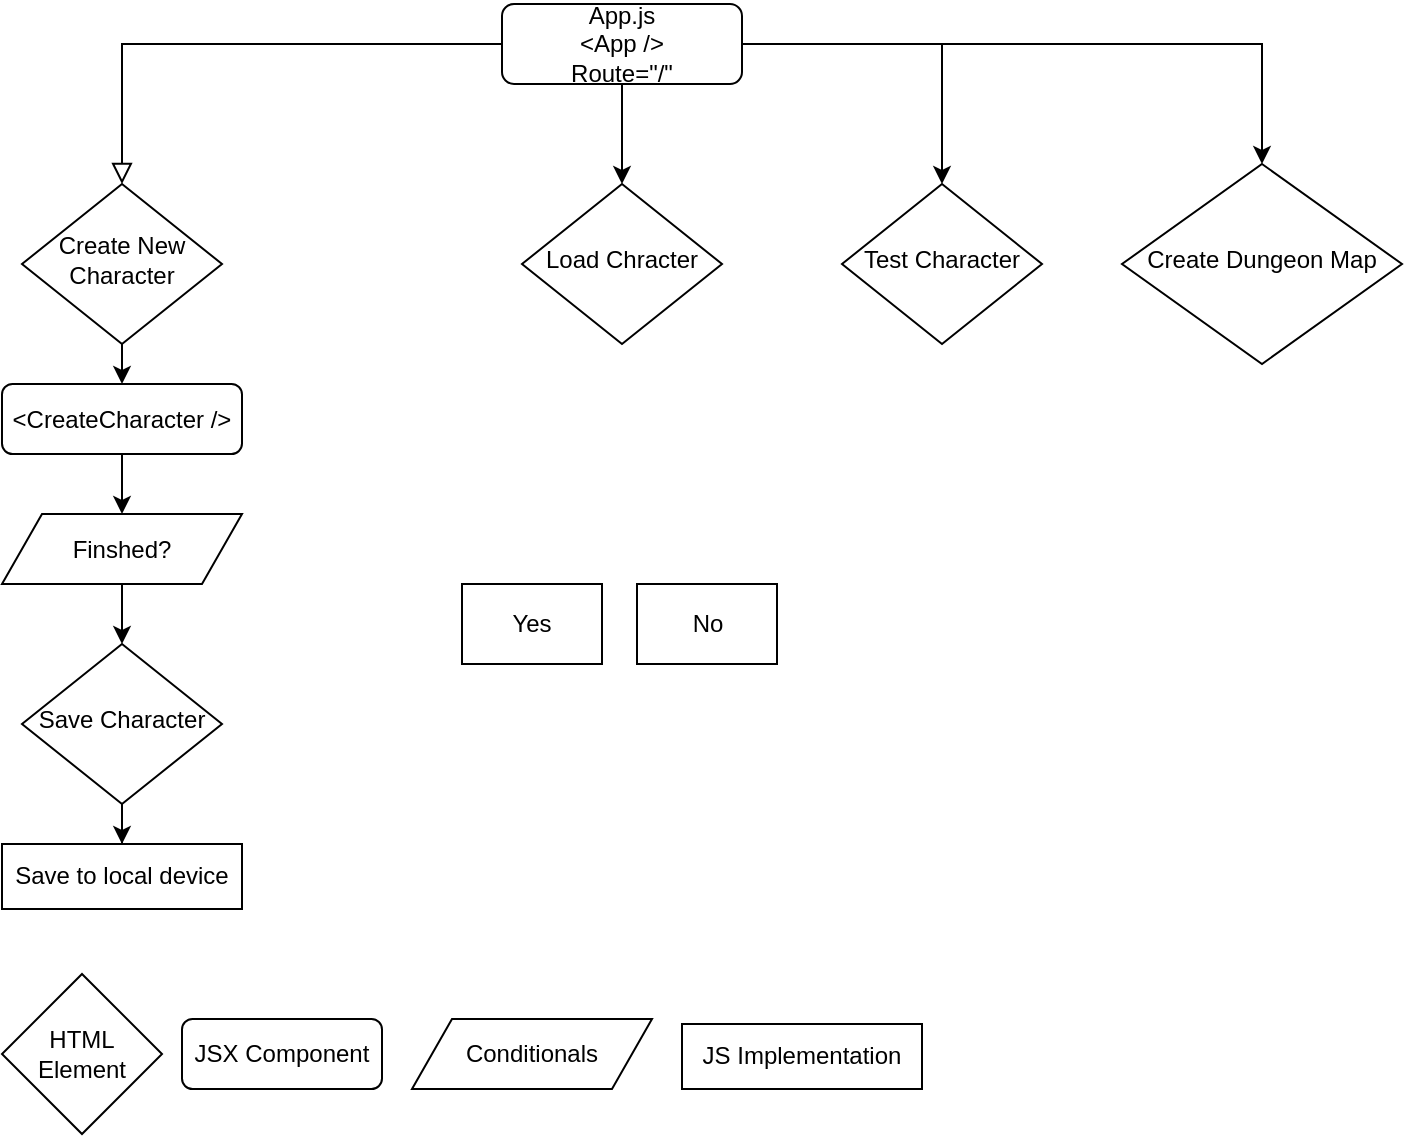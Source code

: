<mxfile version="14.9.4" type="device"><diagram id="C5RBs43oDa-KdzZeNtuy" name="Page-1"><mxGraphModel dx="782" dy="490" grid="1" gridSize="10" guides="1" tooltips="1" connect="1" arrows="1" fold="1" page="1" pageScale="1" pageWidth="827" pageHeight="1169" math="0" shadow="0"><root><mxCell id="WIyWlLk6GJQsqaUBKTNV-0"/><mxCell id="WIyWlLk6GJQsqaUBKTNV-1" parent="WIyWlLk6GJQsqaUBKTNV-0"/><mxCell id="WIyWlLk6GJQsqaUBKTNV-2" value="" style="rounded=0;html=1;jettySize=auto;orthogonalLoop=1;fontSize=11;endArrow=block;endFill=0;endSize=8;strokeWidth=1;shadow=0;labelBackgroundColor=none;edgeStyle=orthogonalEdgeStyle;" parent="WIyWlLk6GJQsqaUBKTNV-1" source="WIyWlLk6GJQsqaUBKTNV-3" target="WIyWlLk6GJQsqaUBKTNV-6" edge="1"><mxGeometry relative="1" as="geometry"/></mxCell><mxCell id="F2FmkiT6e4se05piRwS--6" style="edgeStyle=none;rounded=0;orthogonalLoop=1;jettySize=auto;html=1;exitX=1;exitY=0.5;exitDx=0;exitDy=0;entryX=0.5;entryY=0;entryDx=0;entryDy=0;" parent="WIyWlLk6GJQsqaUBKTNV-1" source="WIyWlLk6GJQsqaUBKTNV-3" target="F2FmkiT6e4se05piRwS--5" edge="1"><mxGeometry relative="1" as="geometry"><Array as="points"><mxPoint x="560" y="40"/><mxPoint x="680" y="40"/></Array></mxGeometry></mxCell><mxCell id="F2FmkiT6e4se05piRwS--9" style="edgeStyle=none;rounded=0;orthogonalLoop=1;jettySize=auto;html=1;entryX=0.5;entryY=0;entryDx=0;entryDy=0;" parent="WIyWlLk6GJQsqaUBKTNV-1" target="F2FmkiT6e4se05piRwS--3" edge="1"><mxGeometry relative="1" as="geometry"><mxPoint x="520" y="40" as="sourcePoint"/></mxGeometry></mxCell><mxCell id="dH5IlT0uhnSe7mpIYeZc-20" style="edgeStyle=orthogonalEdgeStyle;rounded=0;orthogonalLoop=1;jettySize=auto;html=1;entryX=0.5;entryY=0;entryDx=0;entryDy=0;" edge="1" parent="WIyWlLk6GJQsqaUBKTNV-1" source="WIyWlLk6GJQsqaUBKTNV-3" target="WIyWlLk6GJQsqaUBKTNV-10"><mxGeometry relative="1" as="geometry"/></mxCell><mxCell id="WIyWlLk6GJQsqaUBKTNV-3" value="App.js&lt;br&gt;&amp;lt;App /&amp;gt;&lt;br&gt;Route=&quot;/&quot;" style="rounded=1;whiteSpace=wrap;html=1;fontSize=12;glass=0;strokeWidth=1;shadow=0;" parent="WIyWlLk6GJQsqaUBKTNV-1" vertex="1"><mxGeometry x="300" y="20" width="120" height="40" as="geometry"/></mxCell><mxCell id="F2FmkiT6e4se05piRwS--7" style="edgeStyle=none;rounded=0;orthogonalLoop=1;jettySize=auto;html=1;exitX=0.5;exitY=1;exitDx=0;exitDy=0;entryX=0.5;entryY=0;entryDx=0;entryDy=0;" parent="WIyWlLk6GJQsqaUBKTNV-1" source="WIyWlLk6GJQsqaUBKTNV-6" edge="1"><mxGeometry relative="1" as="geometry"><mxPoint x="110" y="210" as="targetPoint"/></mxGeometry></mxCell><mxCell id="WIyWlLk6GJQsqaUBKTNV-6" value="Create New Character" style="rhombus;whiteSpace=wrap;html=1;shadow=0;fontFamily=Helvetica;fontSize=12;align=center;strokeWidth=1;spacing=6;spacingTop=-4;" parent="WIyWlLk6GJQsqaUBKTNV-1" vertex="1"><mxGeometry x="60" y="110" width="100" height="80" as="geometry"/></mxCell><mxCell id="WIyWlLk6GJQsqaUBKTNV-10" value="Load Chracter" style="rhombus;whiteSpace=wrap;html=1;shadow=0;fontFamily=Helvetica;fontSize=12;align=center;strokeWidth=1;spacing=6;spacingTop=-4;" parent="WIyWlLk6GJQsqaUBKTNV-1" vertex="1"><mxGeometry x="310" y="110" width="100" height="80" as="geometry"/></mxCell><mxCell id="F2FmkiT6e4se05piRwS--3" value="Test Character" style="rhombus;whiteSpace=wrap;html=1;shadow=0;fontFamily=Helvetica;fontSize=12;align=center;strokeWidth=1;spacing=6;spacingTop=-4;" parent="WIyWlLk6GJQsqaUBKTNV-1" vertex="1"><mxGeometry x="470" y="110" width="100" height="80" as="geometry"/></mxCell><mxCell id="F2FmkiT6e4se05piRwS--5" value="Create Dungeon Map" style="rhombus;whiteSpace=wrap;html=1;shadow=0;fontFamily=Helvetica;fontSize=12;align=center;strokeWidth=1;spacing=6;spacingTop=-4;" parent="WIyWlLk6GJQsqaUBKTNV-1" vertex="1"><mxGeometry x="610" y="100" width="140" height="100" as="geometry"/></mxCell><mxCell id="dH5IlT0uhnSe7mpIYeZc-17" style="edgeStyle=orthogonalEdgeStyle;rounded=0;orthogonalLoop=1;jettySize=auto;html=1;entryX=0.5;entryY=0;entryDx=0;entryDy=0;" edge="1" parent="WIyWlLk6GJQsqaUBKTNV-1" source="dH5IlT0uhnSe7mpIYeZc-0" target="dH5IlT0uhnSe7mpIYeZc-14"><mxGeometry relative="1" as="geometry"/></mxCell><mxCell id="dH5IlT0uhnSe7mpIYeZc-0" value="Save Character" style="rhombus;whiteSpace=wrap;html=1;shadow=0;fontFamily=Helvetica;fontSize=12;align=center;strokeWidth=1;spacing=6;spacingTop=-4;" vertex="1" parent="WIyWlLk6GJQsqaUBKTNV-1"><mxGeometry x="60" y="340" width="100" height="80" as="geometry"/></mxCell><mxCell id="dH5IlT0uhnSe7mpIYeZc-5" value="Yes" style="rounded=0;whiteSpace=wrap;html=1;" vertex="1" parent="WIyWlLk6GJQsqaUBKTNV-1"><mxGeometry x="280" y="310" width="70" height="40" as="geometry"/></mxCell><mxCell id="dH5IlT0uhnSe7mpIYeZc-6" value="No" style="rounded=0;whiteSpace=wrap;html=1;" vertex="1" parent="WIyWlLk6GJQsqaUBKTNV-1"><mxGeometry x="367.5" y="310" width="70" height="40" as="geometry"/></mxCell><mxCell id="dH5IlT0uhnSe7mpIYeZc-7" value="HTML Element" style="rhombus;whiteSpace=wrap;html=1;" vertex="1" parent="WIyWlLk6GJQsqaUBKTNV-1"><mxGeometry x="50" y="505" width="80" height="80" as="geometry"/></mxCell><mxCell id="dH5IlT0uhnSe7mpIYeZc-8" value="JSX Component" style="rounded=1;whiteSpace=wrap;html=1;" vertex="1" parent="WIyWlLk6GJQsqaUBKTNV-1"><mxGeometry x="140" y="527.5" width="100" height="35" as="geometry"/></mxCell><mxCell id="dH5IlT0uhnSe7mpIYeZc-9" value="Conditionals" style="shape=parallelogram;perimeter=parallelogramPerimeter;whiteSpace=wrap;html=1;fixedSize=1;" vertex="1" parent="WIyWlLk6GJQsqaUBKTNV-1"><mxGeometry x="255" y="527.5" width="120" height="35" as="geometry"/></mxCell><mxCell id="dH5IlT0uhnSe7mpIYeZc-12" style="edgeStyle=orthogonalEdgeStyle;rounded=0;orthogonalLoop=1;jettySize=auto;html=1;entryX=0.5;entryY=0;entryDx=0;entryDy=0;" edge="1" parent="WIyWlLk6GJQsqaUBKTNV-1" source="dH5IlT0uhnSe7mpIYeZc-10" target="dH5IlT0uhnSe7mpIYeZc-11"><mxGeometry relative="1" as="geometry"/></mxCell><mxCell id="dH5IlT0uhnSe7mpIYeZc-10" value="&amp;lt;CreateCharacter /&amp;gt;" style="rounded=1;whiteSpace=wrap;html=1;" vertex="1" parent="WIyWlLk6GJQsqaUBKTNV-1"><mxGeometry x="50" y="210" width="120" height="35" as="geometry"/></mxCell><mxCell id="dH5IlT0uhnSe7mpIYeZc-16" style="edgeStyle=orthogonalEdgeStyle;rounded=0;orthogonalLoop=1;jettySize=auto;html=1;entryX=0.5;entryY=0;entryDx=0;entryDy=0;" edge="1" parent="WIyWlLk6GJQsqaUBKTNV-1" source="dH5IlT0uhnSe7mpIYeZc-11" target="dH5IlT0uhnSe7mpIYeZc-0"><mxGeometry relative="1" as="geometry"/></mxCell><mxCell id="dH5IlT0uhnSe7mpIYeZc-11" value="Finshed?" style="shape=parallelogram;perimeter=parallelogramPerimeter;whiteSpace=wrap;html=1;fixedSize=1;" vertex="1" parent="WIyWlLk6GJQsqaUBKTNV-1"><mxGeometry x="50" y="275" width="120" height="35" as="geometry"/></mxCell><mxCell id="dH5IlT0uhnSe7mpIYeZc-13" value="JS Implementation" style="rounded=0;whiteSpace=wrap;html=1;" vertex="1" parent="WIyWlLk6GJQsqaUBKTNV-1"><mxGeometry x="390" y="530" width="120" height="32.5" as="geometry"/></mxCell><mxCell id="dH5IlT0uhnSe7mpIYeZc-14" value="Save to local device" style="rounded=0;whiteSpace=wrap;html=1;" vertex="1" parent="WIyWlLk6GJQsqaUBKTNV-1"><mxGeometry x="50" y="440" width="120" height="32.5" as="geometry"/></mxCell></root></mxGraphModel></diagram></mxfile>